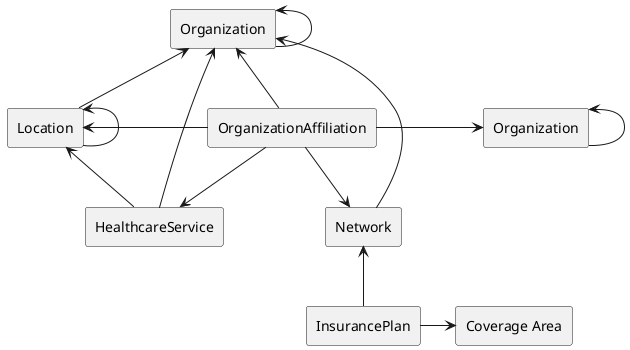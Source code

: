 @startuml

agent OrganizationAffiliation as orgAff
agent Organization as organization1
agent Organization as organization2
agent Location as location
agent Network as network
agent HealthcareService as service
agent InsurancePlan as insurance
agent "Coverage Area" as location2


orgAff -right-> organization2
orgAff -up-> organization1
orgAff -down-> service
orgAff -down-> network 
orgAff -left-> location
location -up-> location
location -up-> organization1
organization1 -up-> organization1
service -up-> location
service -up-> organization1
network -up-> organization1
organization2 -up-> organization2
insurance -up-> network
insurance -right-> location2

@enduml